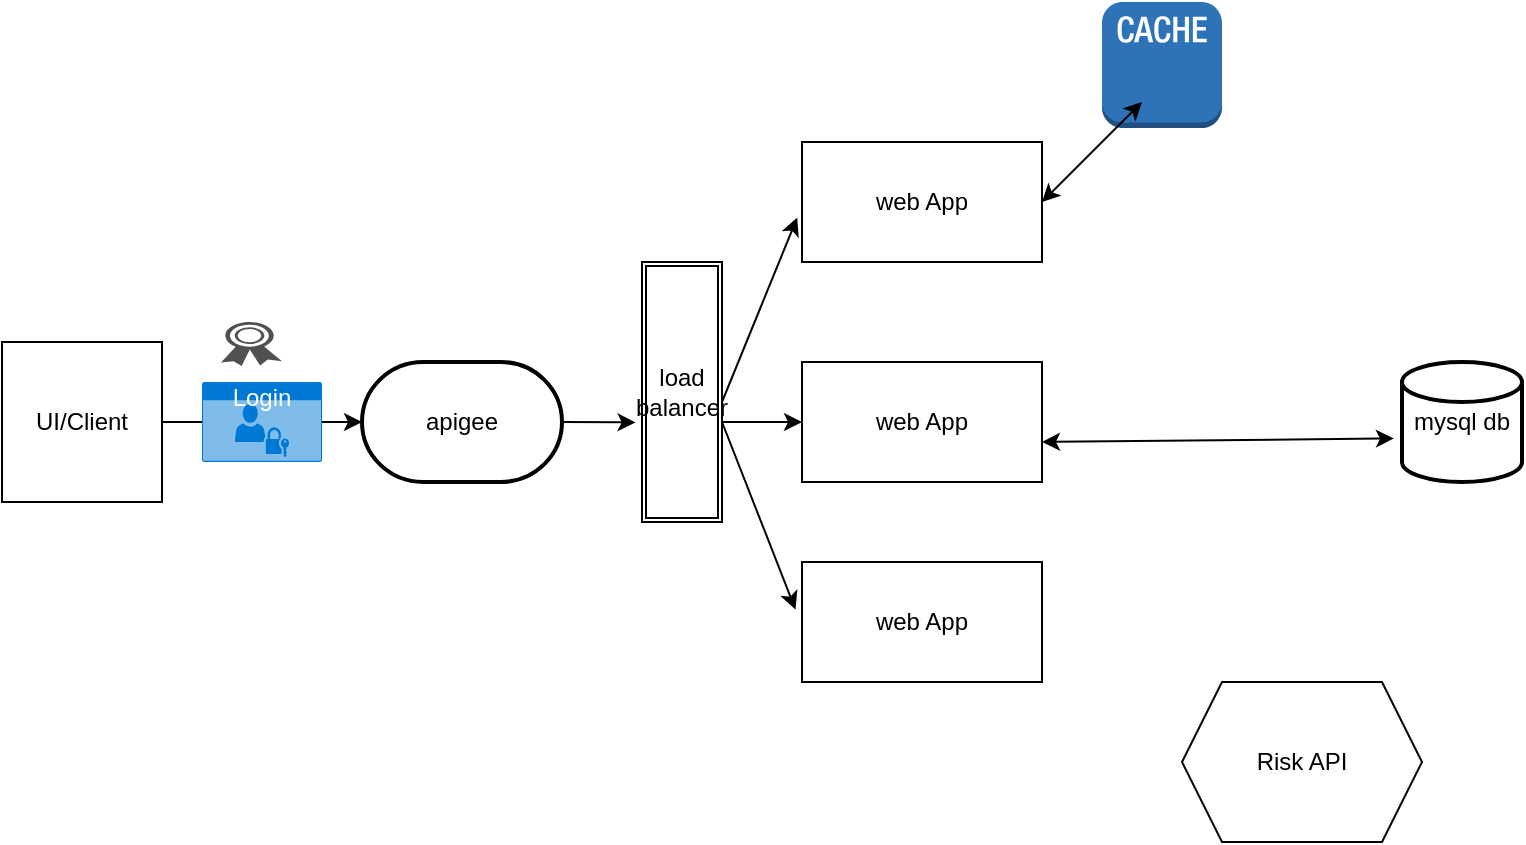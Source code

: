 <mxfile version="23.1.5" type="github">
  <diagram name="Page-1" id="MkuQKEPpwECGpC4N3dIB">
    <mxGraphModel dx="1050" dy="557" grid="1" gridSize="10" guides="1" tooltips="1" connect="1" arrows="1" fold="1" page="1" pageScale="1" pageWidth="850" pageHeight="1100" math="0" shadow="0">
      <root>
        <mxCell id="0" />
        <mxCell id="1" parent="0" />
        <mxCell id="NZ1tOeTBVA4fdKIwXPKE-1" value="UI/Client" style="whiteSpace=wrap;html=1;aspect=fixed;" vertex="1" parent="1">
          <mxGeometry x="50" y="180" width="80" height="80" as="geometry" />
        </mxCell>
        <mxCell id="NZ1tOeTBVA4fdKIwXPKE-3" value="web App" style="rounded=0;whiteSpace=wrap;html=1;" vertex="1" parent="1">
          <mxGeometry x="450" y="190" width="120" height="60" as="geometry" />
        </mxCell>
        <mxCell id="NZ1tOeTBVA4fdKIwXPKE-5" value="load balancer" style="shape=ext;double=1;rounded=0;whiteSpace=wrap;html=1;" vertex="1" parent="1">
          <mxGeometry x="370" y="140" width="40" height="130" as="geometry" />
        </mxCell>
        <mxCell id="NZ1tOeTBVA4fdKIwXPKE-7" value="apigee" style="strokeWidth=2;html=1;shape=mxgraph.flowchart.terminator;whiteSpace=wrap;" vertex="1" parent="1">
          <mxGeometry x="230" y="190" width="100" height="60" as="geometry" />
        </mxCell>
        <mxCell id="NZ1tOeTBVA4fdKIwXPKE-8" value="mysql db" style="strokeWidth=2;html=1;shape=mxgraph.flowchart.database;whiteSpace=wrap;" vertex="1" parent="1">
          <mxGeometry x="750" y="190" width="60" height="60" as="geometry" />
        </mxCell>
        <mxCell id="NZ1tOeTBVA4fdKIwXPKE-10" value="" style="endArrow=classic;startArrow=classic;html=1;rounded=0;entryX=-0.067;entryY=0.637;entryDx=0;entryDy=0;entryPerimeter=0;" edge="1" parent="1" target="NZ1tOeTBVA4fdKIwXPKE-8">
          <mxGeometry width="50" height="50" relative="1" as="geometry">
            <mxPoint x="570" y="230" as="sourcePoint" />
            <mxPoint x="620" y="180" as="targetPoint" />
          </mxGeometry>
        </mxCell>
        <mxCell id="NZ1tOeTBVA4fdKIwXPKE-11" value="" style="endArrow=classic;html=1;rounded=0;entryX=0;entryY=0.5;entryDx=0;entryDy=0;entryPerimeter=0;" edge="1" parent="1" target="NZ1tOeTBVA4fdKIwXPKE-7">
          <mxGeometry width="50" height="50" relative="1" as="geometry">
            <mxPoint x="130" y="220" as="sourcePoint" />
            <mxPoint x="180" y="170" as="targetPoint" />
          </mxGeometry>
        </mxCell>
        <mxCell id="NZ1tOeTBVA4fdKIwXPKE-12" value="web App" style="rounded=0;whiteSpace=wrap;html=1;" vertex="1" parent="1">
          <mxGeometry x="450" y="290" width="120" height="60" as="geometry" />
        </mxCell>
        <mxCell id="NZ1tOeTBVA4fdKIwXPKE-13" value="web App" style="rounded=0;whiteSpace=wrap;html=1;" vertex="1" parent="1">
          <mxGeometry x="450" y="80" width="120" height="60" as="geometry" />
        </mxCell>
        <mxCell id="NZ1tOeTBVA4fdKIwXPKE-16" value="" style="outlineConnect=0;dashed=0;verticalLabelPosition=bottom;verticalAlign=top;align=center;html=1;shape=mxgraph.aws3.cache_node;fillColor=#2E73B8;gradientColor=none;" vertex="1" parent="1">
          <mxGeometry x="600" y="10" width="60" height="63" as="geometry" />
        </mxCell>
        <mxCell id="NZ1tOeTBVA4fdKIwXPKE-18" value="" style="endArrow=classic;startArrow=classic;html=1;rounded=0;" edge="1" parent="1">
          <mxGeometry width="50" height="50" relative="1" as="geometry">
            <mxPoint x="570" y="110" as="sourcePoint" />
            <mxPoint x="620" y="60" as="targetPoint" />
          </mxGeometry>
        </mxCell>
        <mxCell id="NZ1tOeTBVA4fdKIwXPKE-20" value="Risk API" style="shape=hexagon;perimeter=hexagonPerimeter2;whiteSpace=wrap;html=1;fixedSize=1;" vertex="1" parent="1">
          <mxGeometry x="640" y="350" width="120" height="80" as="geometry" />
        </mxCell>
        <mxCell id="NZ1tOeTBVA4fdKIwXPKE-21" value="" style="endArrow=classic;html=1;rounded=0;entryX=-0.08;entryY=0.617;entryDx=0;entryDy=0;entryPerimeter=0;" edge="1" parent="1" target="NZ1tOeTBVA4fdKIwXPKE-5">
          <mxGeometry width="50" height="50" relative="1" as="geometry">
            <mxPoint x="330" y="220" as="sourcePoint" />
            <mxPoint x="380" y="170" as="targetPoint" />
          </mxGeometry>
        </mxCell>
        <mxCell id="NZ1tOeTBVA4fdKIwXPKE-22" value="" style="endArrow=classic;html=1;rounded=0;entryX=-0.02;entryY=0.63;entryDx=0;entryDy=0;entryPerimeter=0;" edge="1" parent="1" target="NZ1tOeTBVA4fdKIwXPKE-13">
          <mxGeometry width="50" height="50" relative="1" as="geometry">
            <mxPoint x="410" y="210" as="sourcePoint" />
            <mxPoint x="460" y="160" as="targetPoint" />
            <Array as="points" />
          </mxGeometry>
        </mxCell>
        <mxCell id="NZ1tOeTBVA4fdKIwXPKE-23" value="" style="endArrow=classic;html=1;rounded=0;entryX=0;entryY=0.5;entryDx=0;entryDy=0;" edge="1" parent="1" target="NZ1tOeTBVA4fdKIwXPKE-3">
          <mxGeometry width="50" height="50" relative="1" as="geometry">
            <mxPoint x="410" y="220" as="sourcePoint" />
            <mxPoint x="460" y="170" as="targetPoint" />
          </mxGeometry>
        </mxCell>
        <mxCell id="NZ1tOeTBVA4fdKIwXPKE-24" value="" style="endArrow=classic;html=1;rounded=0;entryX=-0.027;entryY=0.397;entryDx=0;entryDy=0;entryPerimeter=0;" edge="1" parent="1" target="NZ1tOeTBVA4fdKIwXPKE-12">
          <mxGeometry width="50" height="50" relative="1" as="geometry">
            <mxPoint x="410" y="220" as="sourcePoint" />
            <mxPoint x="460" y="170" as="targetPoint" />
          </mxGeometry>
        </mxCell>
        <mxCell id="NZ1tOeTBVA4fdKIwXPKE-25" value="Login" style="html=1;whiteSpace=wrap;strokeColor=none;fillColor=#0079D6;labelPosition=center;verticalLabelPosition=middle;verticalAlign=top;align=center;fontSize=12;outlineConnect=0;spacingTop=-6;fontColor=#FFFFFF;sketch=0;shape=mxgraph.sitemap.login;" vertex="1" parent="1">
          <mxGeometry x="150" y="200" width="60" height="40" as="geometry" />
        </mxCell>
        <mxCell id="NZ1tOeTBVA4fdKIwXPKE-26" value="" style="sketch=0;pointerEvents=1;shadow=0;dashed=0;html=1;strokeColor=none;fillColor=#505050;labelPosition=center;verticalLabelPosition=bottom;verticalAlign=top;outlineConnect=0;align=center;shape=mxgraph.office.security.token;" vertex="1" parent="1">
          <mxGeometry x="159.5" y="170" width="30.5" height="22" as="geometry" />
        </mxCell>
      </root>
    </mxGraphModel>
  </diagram>
</mxfile>
